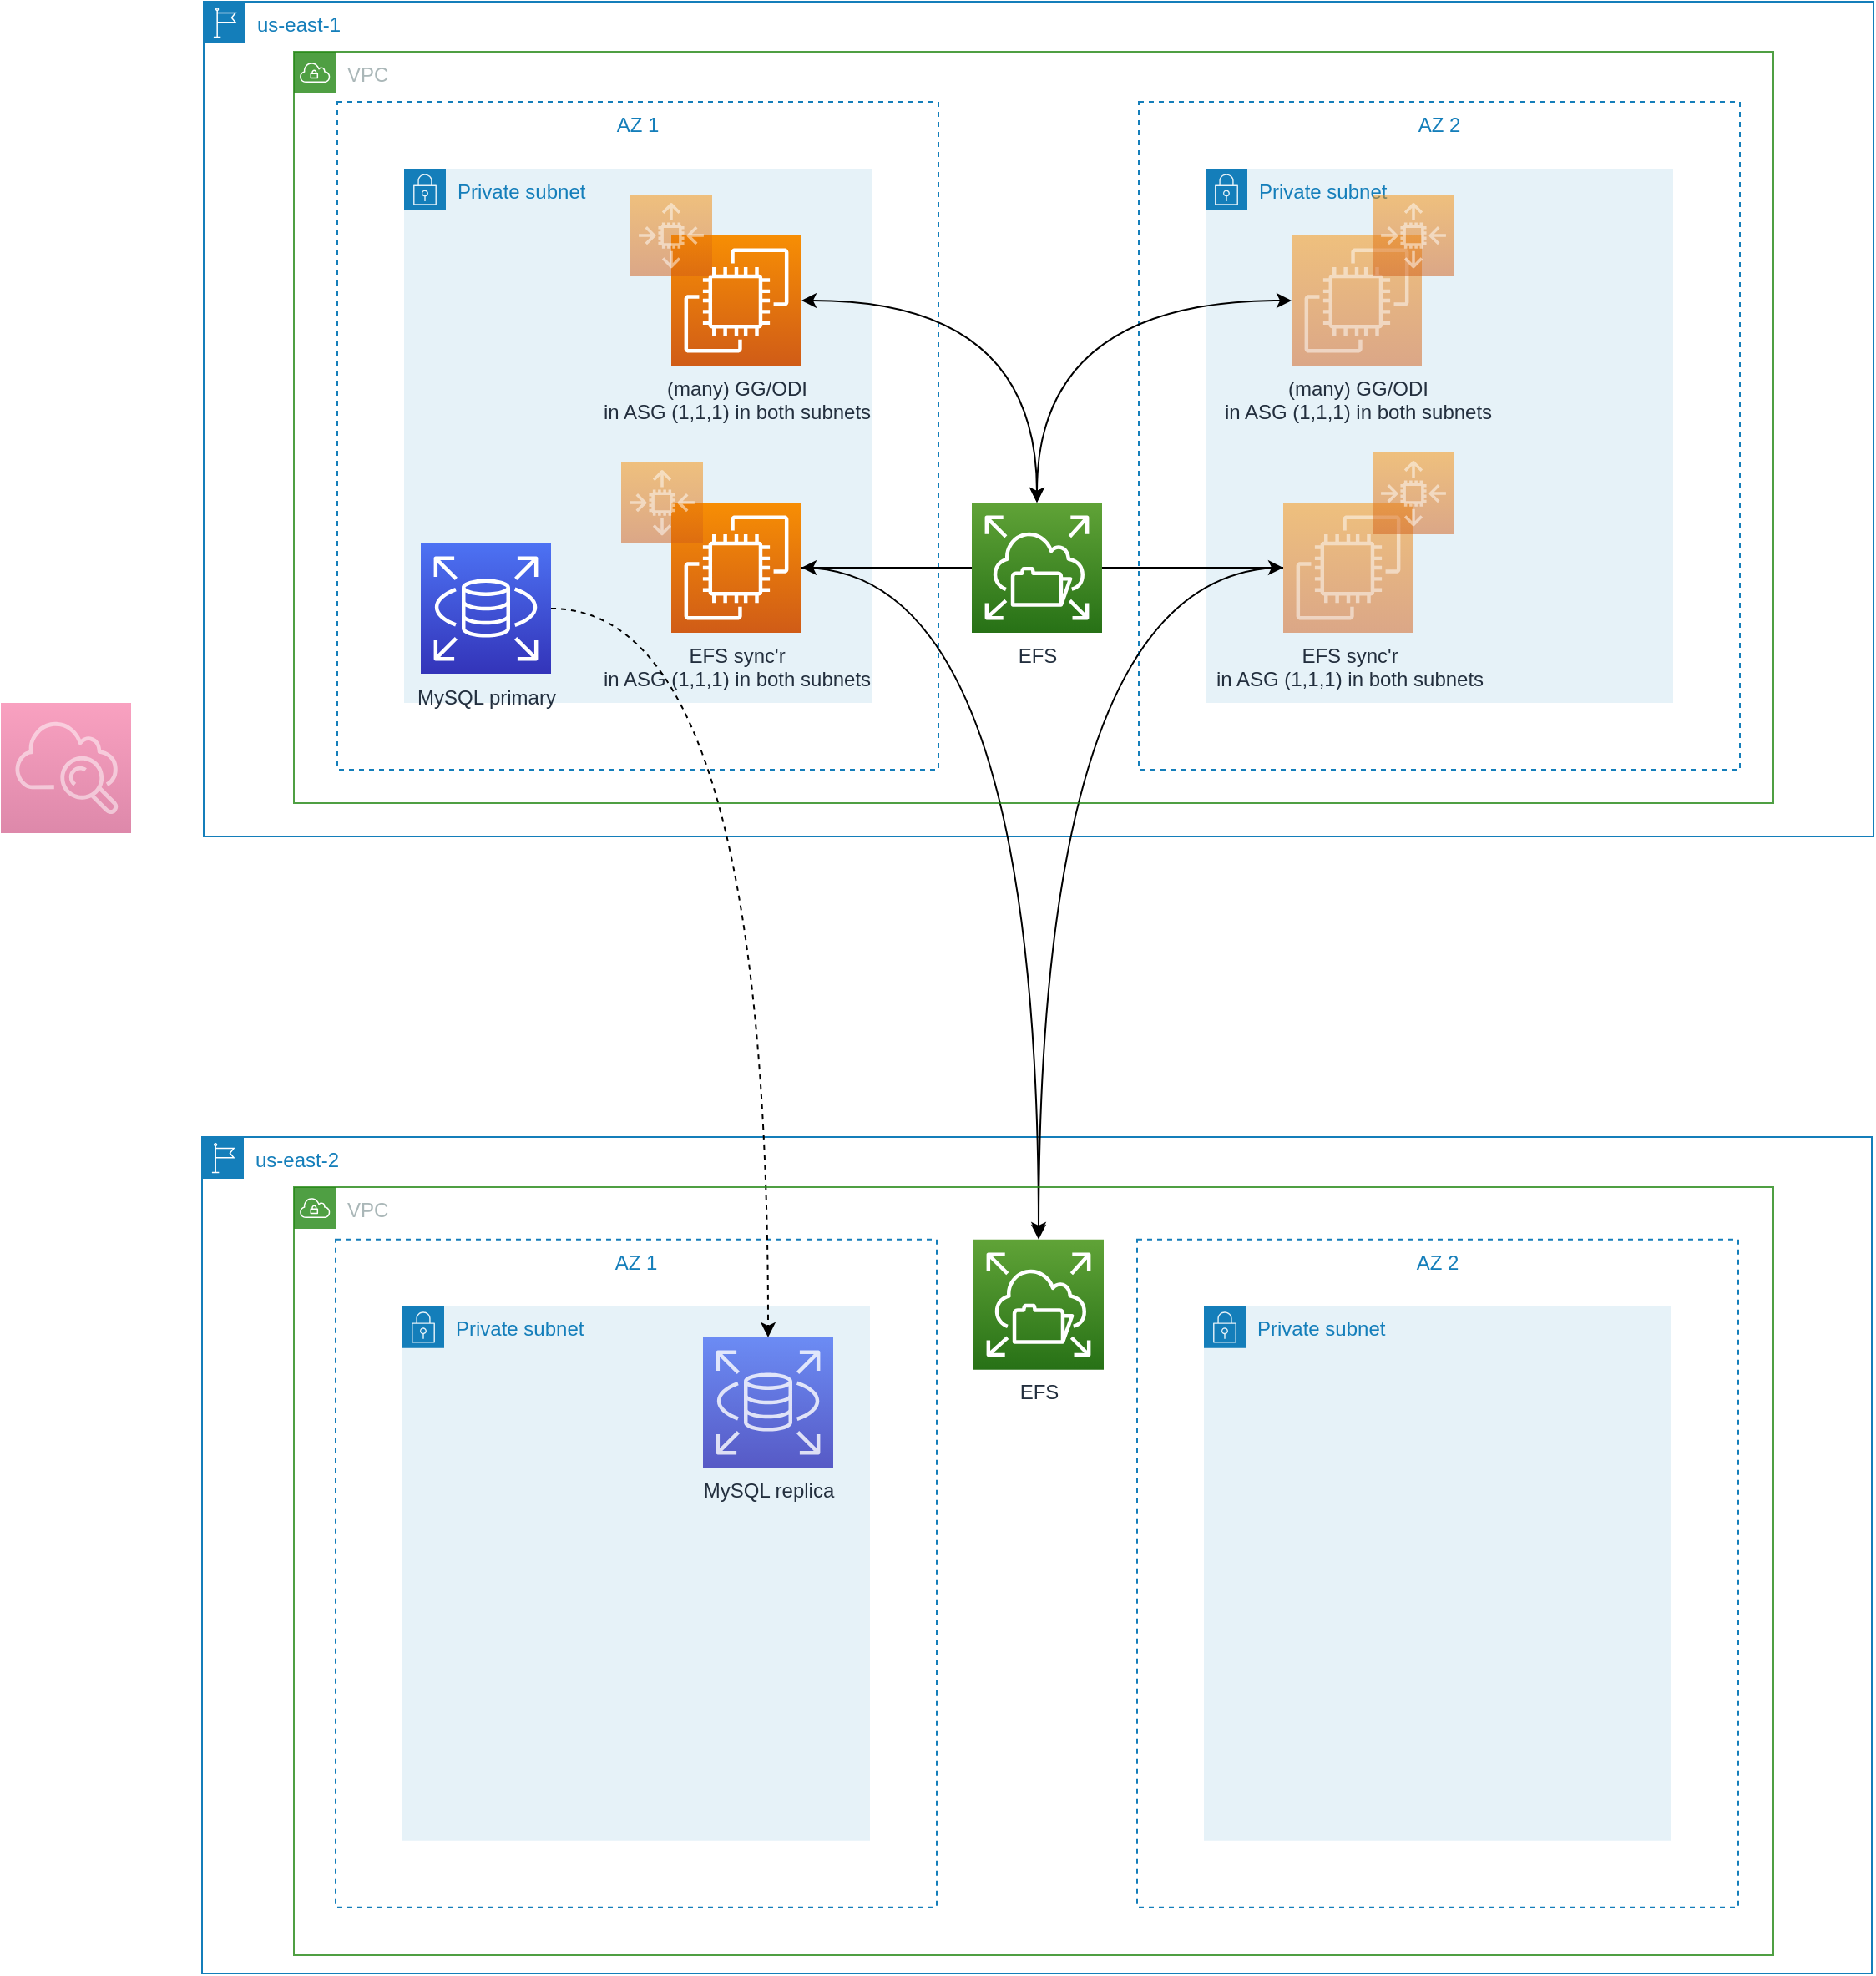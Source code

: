 <mxfile version="10.6.7" type="device"><diagram id="D-uG-LHjI2GlGy71W62t" name="Page-1"><mxGraphModel dx="2847" dy="1231" grid="1" gridSize="10" guides="1" tooltips="1" connect="1" arrows="1" fold="1" page="1" pageScale="1" pageWidth="850" pageHeight="1100" math="0" shadow="0"><root><mxCell id="0"/><mxCell id="1" parent="0"/><mxCell id="5EiO5CHy9cDkEavkYNpM-15" value="Private subnet" style="points=[[0,0],[0.25,0],[0.5,0],[0.75,0],[1,0],[1,0.25],[1,0.5],[1,0.75],[1,1],[0.75,1],[0.5,1],[0.25,1],[0,1],[0,0.75],[0,0.5],[0,0.25]];outlineConnect=0;gradientColor=none;html=1;whiteSpace=wrap;fontSize=12;fontStyle=0;shape=mxgraph.aws4.group;grIcon=mxgraph.aws4.group_security_group;grStroke=0;strokeColor=#147EBA;fillColor=#E6F2F8;verticalAlign=top;align=left;spacingLeft=30;fontColor=#147EBA;dashed=0;" parent="1" vertex="1"><mxGeometry x="240" y="120" width="280" height="320" as="geometry"/></mxCell><mxCell id="5EiO5CHy9cDkEavkYNpM-22" value="" style="outlineConnect=0;fontColor=#232F3E;gradientColor=#F34482;gradientDirection=north;fillColor=#BC1356;strokeColor=#ffffff;dashed=0;verticalLabelPosition=bottom;verticalAlign=top;align=center;html=1;fontSize=12;fontStyle=0;aspect=fixed;shape=mxgraph.aws4.resourceIcon;resIcon=mxgraph.aws4.cloudwatch;opacity=50;" parent="1" vertex="1"><mxGeometry x="-1.5" y="440" width="78" height="78" as="geometry"/></mxCell><mxCell id="H9YrW1HBdz0ObNNUbml5-8" value="AZ 2" style="fillColor=none;strokeColor=#147EBA;dashed=1;verticalAlign=top;fontStyle=0;fontColor=#147EBA;" vertex="1" parent="1"><mxGeometry x="679" y="761.429" width="360" height="400" as="geometry"/></mxCell><mxCell id="H9YrW1HBdz0ObNNUbml5-9" value="AZ 1" style="fillColor=none;strokeColor=#147EBA;dashed=1;verticalAlign=top;fontStyle=0;fontColor=#147EBA;" vertex="1" parent="1"><mxGeometry x="199" y="761.429" width="360" height="400" as="geometry"/></mxCell><mxCell id="H9YrW1HBdz0ObNNUbml5-10" value="us-east-2" style="points=[[0,0],[0.25,0],[0.5,0],[0.75,0],[1,0],[1,0.25],[1,0.5],[1,0.75],[1,1],[0.75,1],[0.5,1],[0.25,1],[0,1],[0,0.75],[0,0.5],[0,0.25]];outlineConnect=0;gradientColor=none;html=1;whiteSpace=wrap;fontSize=12;fontStyle=0;shape=mxgraph.aws4.group;grIcon=mxgraph.aws4.group_region;strokeColor=#147EBA;fillColor=none;verticalAlign=top;align=left;spacingLeft=30;fontColor=#147EBA;dashed=0;" vertex="1" parent="1"><mxGeometry x="119" y="700" width="1000" height="501" as="geometry"/></mxCell><mxCell id="H9YrW1HBdz0ObNNUbml5-11" value="Private subnet" style="points=[[0,0],[0.25,0],[0.5,0],[0.75,0],[1,0],[1,0.25],[1,0.5],[1,0.75],[1,1],[0.75,1],[0.5,1],[0.25,1],[0,1],[0,0.75],[0,0.5],[0,0.25]];outlineConnect=0;gradientColor=none;html=1;whiteSpace=wrap;fontSize=12;fontStyle=0;shape=mxgraph.aws4.group;grIcon=mxgraph.aws4.group_security_group;grStroke=0;strokeColor=#147EBA;fillColor=#E6F2F8;verticalAlign=top;align=left;spacingLeft=30;fontColor=#147EBA;dashed=0;" vertex="1" parent="1"><mxGeometry x="719" y="801.429" width="280" height="320" as="geometry"/></mxCell><mxCell id="H9YrW1HBdz0ObNNUbml5-12" value="Private subnet" style="points=[[0,0],[0.25,0],[0.5,0],[0.75,0],[1,0],[1,0.25],[1,0.5],[1,0.75],[1,1],[0.75,1],[0.5,1],[0.25,1],[0,1],[0,0.75],[0,0.5],[0,0.25]];outlineConnect=0;gradientColor=none;html=1;whiteSpace=wrap;fontSize=12;fontStyle=0;shape=mxgraph.aws4.group;grIcon=mxgraph.aws4.group_security_group;grStroke=0;strokeColor=#147EBA;fillColor=#E6F2F8;verticalAlign=top;align=left;spacingLeft=30;fontColor=#147EBA;dashed=0;" vertex="1" parent="1"><mxGeometry x="239" y="801.429" width="280" height="320" as="geometry"/></mxCell><mxCell id="H9YrW1HBdz0ObNNUbml5-14" value="EFS&lt;br&gt;" style="outlineConnect=0;fontColor=#232F3E;gradientColor=#60A337;gradientDirection=north;fillColor=#277116;strokeColor=#ffffff;dashed=0;verticalLabelPosition=bottom;verticalAlign=top;align=center;html=1;fontSize=12;fontStyle=0;aspect=fixed;shape=mxgraph.aws4.resourceIcon;resIcon=mxgraph.aws4.elastic_file_system;" vertex="1" parent="1"><mxGeometry x="581" y="761.429" width="78" height="78" as="geometry"/></mxCell><mxCell id="5EiO5CHy9cDkEavkYNpM-14" value="AZ 2" style="fillColor=none;strokeColor=#147EBA;dashed=1;verticalAlign=top;fontStyle=0;fontColor=#147EBA;" parent="1" vertex="1"><mxGeometry x="680" y="80" width="360" height="400" as="geometry"/></mxCell><mxCell id="5EiO5CHy9cDkEavkYNpM-13" value="AZ 1" style="fillColor=none;strokeColor=#147EBA;dashed=1;verticalAlign=top;fontStyle=0;fontColor=#147EBA;" parent="1" vertex="1"><mxGeometry x="200" y="80" width="360" height="400" as="geometry"/></mxCell><mxCell id="5EiO5CHy9cDkEavkYNpM-12" value="us-east-1" style="points=[[0,0],[0.25,0],[0.5,0],[0.75,0],[1,0],[1,0.25],[1,0.5],[1,0.75],[1,1],[0.75,1],[0.5,1],[0.25,1],[0,1],[0,0.75],[0,0.5],[0,0.25]];outlineConnect=0;gradientColor=none;html=1;whiteSpace=wrap;fontSize=12;fontStyle=0;shape=mxgraph.aws4.group;grIcon=mxgraph.aws4.group_region;strokeColor=#147EBA;fillColor=none;verticalAlign=top;align=left;spacingLeft=30;fontColor=#147EBA;dashed=0;" parent="1" vertex="1"><mxGeometry x="120" y="20" width="1000" height="500" as="geometry"/></mxCell><mxCell id="5EiO5CHy9cDkEavkYNpM-16" value="Private subnet" style="points=[[0,0],[0.25,0],[0.5,0],[0.75,0],[1,0],[1,0.25],[1,0.5],[1,0.75],[1,1],[0.75,1],[0.5,1],[0.25,1],[0,1],[0,0.75],[0,0.5],[0,0.25]];outlineConnect=0;gradientColor=none;html=1;whiteSpace=wrap;fontSize=12;fontStyle=0;shape=mxgraph.aws4.group;grIcon=mxgraph.aws4.group_security_group;grStroke=0;strokeColor=#147EBA;fillColor=#E6F2F8;verticalAlign=top;align=left;spacingLeft=30;fontColor=#147EBA;dashed=0;" parent="1" vertex="1"><mxGeometry x="720" y="120" width="280" height="320" as="geometry"/></mxCell><mxCell id="H9YrW1HBdz0ObNNUbml5-29" style="edgeStyle=orthogonalEdgeStyle;curved=1;rounded=0;orthogonalLoop=1;jettySize=auto;html=1;" edge="1" parent="1" source="5EiO5CHy9cDkEavkYNpM-18" target="H9YrW1HBdz0ObNNUbml5-14"><mxGeometry relative="1" as="geometry"/></mxCell><mxCell id="5EiO5CHy9cDkEavkYNpM-18" value="EFS sync'r&lt;br&gt;in ASG (1,1,1) in both subnets&lt;br&gt;" style="outlineConnect=0;fontColor=#232F3E;gradientColor=#F78E04;gradientDirection=north;fillColor=#D05C17;strokeColor=#ffffff;dashed=0;verticalLabelPosition=bottom;verticalAlign=top;align=center;html=1;fontSize=12;fontStyle=0;aspect=fixed;shape=mxgraph.aws4.resourceIcon;resIcon=mxgraph.aws4.ec2;" parent="1" vertex="1"><mxGeometry x="400" y="320" width="78" height="78" as="geometry"/></mxCell><mxCell id="H9YrW1HBdz0ObNNUbml5-27" style="edgeStyle=orthogonalEdgeStyle;curved=1;rounded=0;orthogonalLoop=1;jettySize=auto;html=1;" edge="1" parent="1" source="5EiO5CHy9cDkEavkYNpM-20" target="5EiO5CHy9cDkEavkYNpM-21"><mxGeometry relative="1" as="geometry"/></mxCell><mxCell id="H9YrW1HBdz0ObNNUbml5-28" style="edgeStyle=orthogonalEdgeStyle;curved=1;rounded=0;orthogonalLoop=1;jettySize=auto;html=1;" edge="1" parent="1" source="5EiO5CHy9cDkEavkYNpM-20" target="5EiO5CHy9cDkEavkYNpM-18"><mxGeometry relative="1" as="geometry"/></mxCell><mxCell id="5EiO5CHy9cDkEavkYNpM-20" value="EFS&lt;br&gt;" style="outlineConnect=0;fontColor=#232F3E;gradientColor=#60A337;gradientDirection=north;fillColor=#277116;strokeColor=#ffffff;dashed=0;verticalLabelPosition=bottom;verticalAlign=top;align=center;html=1;fontSize=12;fontStyle=0;aspect=fixed;shape=mxgraph.aws4.resourceIcon;resIcon=mxgraph.aws4.elastic_file_system;" parent="1" vertex="1"><mxGeometry x="580" y="320" width="78" height="78" as="geometry"/></mxCell><mxCell id="H9YrW1HBdz0ObNNUbml5-30" style="edgeStyle=orthogonalEdgeStyle;curved=1;rounded=0;orthogonalLoop=1;jettySize=auto;html=1;" edge="1" parent="1" source="5EiO5CHy9cDkEavkYNpM-21"><mxGeometry relative="1" as="geometry"><mxPoint x="620" y="760.0" as="targetPoint"/></mxGeometry></mxCell><mxCell id="5EiO5CHy9cDkEavkYNpM-21" value="EFS sync'r&lt;br&gt;in ASG (1,1,1) in both subnets&lt;br&gt;" style="outlineConnect=0;fontColor=#232F3E;gradientColor=#F78E04;gradientDirection=north;fillColor=#D05C17;strokeColor=#ffffff;dashed=0;verticalLabelPosition=bottom;verticalAlign=top;align=center;html=1;fontSize=12;fontStyle=0;aspect=fixed;shape=mxgraph.aws4.resourceIcon;resIcon=mxgraph.aws4.ec2;opacity=50;" parent="1" vertex="1"><mxGeometry x="766.5" y="320" width="78" height="78" as="geometry"/></mxCell><mxCell id="5EiO5CHy9cDkEavkYNpM-31" style="edgeStyle=orthogonalEdgeStyle;rounded=0;orthogonalLoop=1;jettySize=auto;html=1;curved=1;startArrow=classic;startFill=1;" parent="1" source="5EiO5CHy9cDkEavkYNpM-28" target="5EiO5CHy9cDkEavkYNpM-20" edge="1"><mxGeometry relative="1" as="geometry"/></mxCell><mxCell id="5EiO5CHy9cDkEavkYNpM-28" value="(many) GG/ODI&lt;br&gt;in ASG (1,1,1) in both subnets&lt;br&gt;" style="outlineConnect=0;fontColor=#232F3E;gradientColor=#F78E04;gradientDirection=north;fillColor=#D05C17;strokeColor=#ffffff;dashed=0;verticalLabelPosition=bottom;verticalAlign=top;align=center;html=1;fontSize=12;fontStyle=0;aspect=fixed;shape=mxgraph.aws4.resourceIcon;resIcon=mxgraph.aws4.ec2;" parent="1" vertex="1"><mxGeometry x="400" y="160" width="78" height="78" as="geometry"/></mxCell><mxCell id="5EiO5CHy9cDkEavkYNpM-30" style="edgeStyle=orthogonalEdgeStyle;rounded=0;orthogonalLoop=1;jettySize=auto;html=1;curved=1;startArrow=classic;startFill=1;" parent="1" source="5EiO5CHy9cDkEavkYNpM-29" target="5EiO5CHy9cDkEavkYNpM-20" edge="1"><mxGeometry relative="1" as="geometry"/></mxCell><mxCell id="5EiO5CHy9cDkEavkYNpM-29" value="(many) GG/ODI&lt;br&gt;in ASG (1,1,1) in both subnets&lt;br&gt;" style="outlineConnect=0;fontColor=#232F3E;gradientColor=#F78E04;gradientDirection=north;fillColor=#D05C17;strokeColor=#ffffff;dashed=0;verticalLabelPosition=bottom;verticalAlign=top;align=center;html=1;fontSize=12;fontStyle=0;aspect=fixed;shape=mxgraph.aws4.resourceIcon;resIcon=mxgraph.aws4.ec2;opacity=50;" parent="1" vertex="1"><mxGeometry x="771.5" y="160" width="78" height="78" as="geometry"/></mxCell><mxCell id="H9YrW1HBdz0ObNNUbml5-1" value="" style="outlineConnect=0;fontColor=#232F3E;gradientColor=#F78E04;gradientDirection=north;fillColor=#D05C17;strokeColor=#ffffff;dashed=0;verticalLabelPosition=bottom;verticalAlign=top;align=center;html=1;fontSize=12;fontStyle=0;aspect=fixed;shape=mxgraph.aws4.resourceIcon;resIcon=mxgraph.aws4.auto_scaling2;opacity=50;" vertex="1" parent="1"><mxGeometry x="370" y="295.5" width="49" height="49" as="geometry"/></mxCell><mxCell id="H9YrW1HBdz0ObNNUbml5-2" value="" style="outlineConnect=0;fontColor=#232F3E;gradientColor=#F78E04;gradientDirection=north;fillColor=#D05C17;strokeColor=#ffffff;dashed=0;verticalLabelPosition=bottom;verticalAlign=top;align=center;html=1;fontSize=12;fontStyle=0;aspect=fixed;shape=mxgraph.aws4.resourceIcon;resIcon=mxgraph.aws4.auto_scaling2;opacity=50;" vertex="1" parent="1"><mxGeometry x="820" y="290" width="49" height="49" as="geometry"/></mxCell><mxCell id="H9YrW1HBdz0ObNNUbml5-3" value="" style="outlineConnect=0;fontColor=#232F3E;gradientColor=#F78E04;gradientDirection=north;fillColor=#D05C17;strokeColor=#ffffff;dashed=0;verticalLabelPosition=bottom;verticalAlign=top;align=center;html=1;fontSize=12;fontStyle=0;aspect=fixed;shape=mxgraph.aws4.resourceIcon;resIcon=mxgraph.aws4.auto_scaling2;opacity=50;" vertex="1" parent="1"><mxGeometry x="375.5" y="135.5" width="49" height="49" as="geometry"/></mxCell><mxCell id="H9YrW1HBdz0ObNNUbml5-4" value="" style="outlineConnect=0;fontColor=#232F3E;gradientColor=#F78E04;gradientDirection=north;fillColor=#D05C17;strokeColor=#ffffff;dashed=0;verticalLabelPosition=bottom;verticalAlign=top;align=center;html=1;fontSize=12;fontStyle=0;aspect=fixed;shape=mxgraph.aws4.resourceIcon;resIcon=mxgraph.aws4.auto_scaling2;opacity=50;" vertex="1" parent="1"><mxGeometry x="820" y="135.5" width="49" height="49" as="geometry"/></mxCell><mxCell id="H9YrW1HBdz0ObNNUbml5-33" style="edgeStyle=orthogonalEdgeStyle;rounded=0;orthogonalLoop=1;jettySize=auto;html=1;startArrow=none;startFill=0;curved=1;dashed=1;" edge="1" parent="1" source="H9YrW1HBdz0ObNNUbml5-31" target="H9YrW1HBdz0ObNNUbml5-32"><mxGeometry relative="1" as="geometry"/></mxCell><mxCell id="H9YrW1HBdz0ObNNUbml5-31" value="MySQL primary" style="outlineConnect=0;fontColor=#232F3E;gradientColor=#4D72F3;gradientDirection=north;fillColor=#3334B9;strokeColor=#ffffff;dashed=0;verticalLabelPosition=bottom;verticalAlign=top;align=center;html=1;fontSize=12;fontStyle=0;aspect=fixed;shape=mxgraph.aws4.resourceIcon;resIcon=mxgraph.aws4.rds;" vertex="1" parent="1"><mxGeometry x="250" y="344.5" width="78" height="78" as="geometry"/></mxCell><mxCell id="H9YrW1HBdz0ObNNUbml5-32" value="MySQL replica" style="outlineConnect=0;fontColor=#232F3E;gradientColor=#4D72F3;gradientDirection=north;fillColor=#3334B9;strokeColor=#ffffff;dashed=0;verticalLabelPosition=bottom;verticalAlign=top;align=center;html=1;fontSize=12;fontStyle=0;aspect=fixed;shape=mxgraph.aws4.resourceIcon;resIcon=mxgraph.aws4.rds;opacity=80;" vertex="1" parent="1"><mxGeometry x="419" y="820" width="78" height="78" as="geometry"/></mxCell><mxCell id="H9YrW1HBdz0ObNNUbml5-34" value="VPC" style="points=[[0,0],[0.25,0],[0.5,0],[0.75,0],[1,0],[1,0.25],[1,0.5],[1,0.75],[1,1],[0.75,1],[0.5,1],[0.25,1],[0,1],[0,0.75],[0,0.5],[0,0.25]];outlineConnect=0;gradientColor=none;html=1;whiteSpace=wrap;fontSize=12;fontStyle=0;shape=mxgraph.aws4.group;grIcon=mxgraph.aws4.group_vpc;strokeColor=#248814;fillColor=none;verticalAlign=top;align=left;spacingLeft=30;fontColor=#AAB7B8;dashed=0;opacity=80;" vertex="1" parent="1"><mxGeometry x="174" y="50" width="886" height="450" as="geometry"/></mxCell><mxCell id="H9YrW1HBdz0ObNNUbml5-35" value="VPC" style="points=[[0,0],[0.25,0],[0.5,0],[0.75,0],[1,0],[1,0.25],[1,0.5],[1,0.75],[1,1],[0.75,1],[0.5,1],[0.25,1],[0,1],[0,0.75],[0,0.5],[0,0.25]];outlineConnect=0;gradientColor=none;html=1;whiteSpace=wrap;fontSize=12;fontStyle=0;shape=mxgraph.aws4.group;grIcon=mxgraph.aws4.group_vpc;strokeColor=#248814;fillColor=none;verticalAlign=top;align=left;spacingLeft=30;fontColor=#AAB7B8;dashed=0;opacity=80;" vertex="1" parent="1"><mxGeometry x="174" y="730" width="886" height="460" as="geometry"/></mxCell></root></mxGraphModel></diagram></mxfile>
